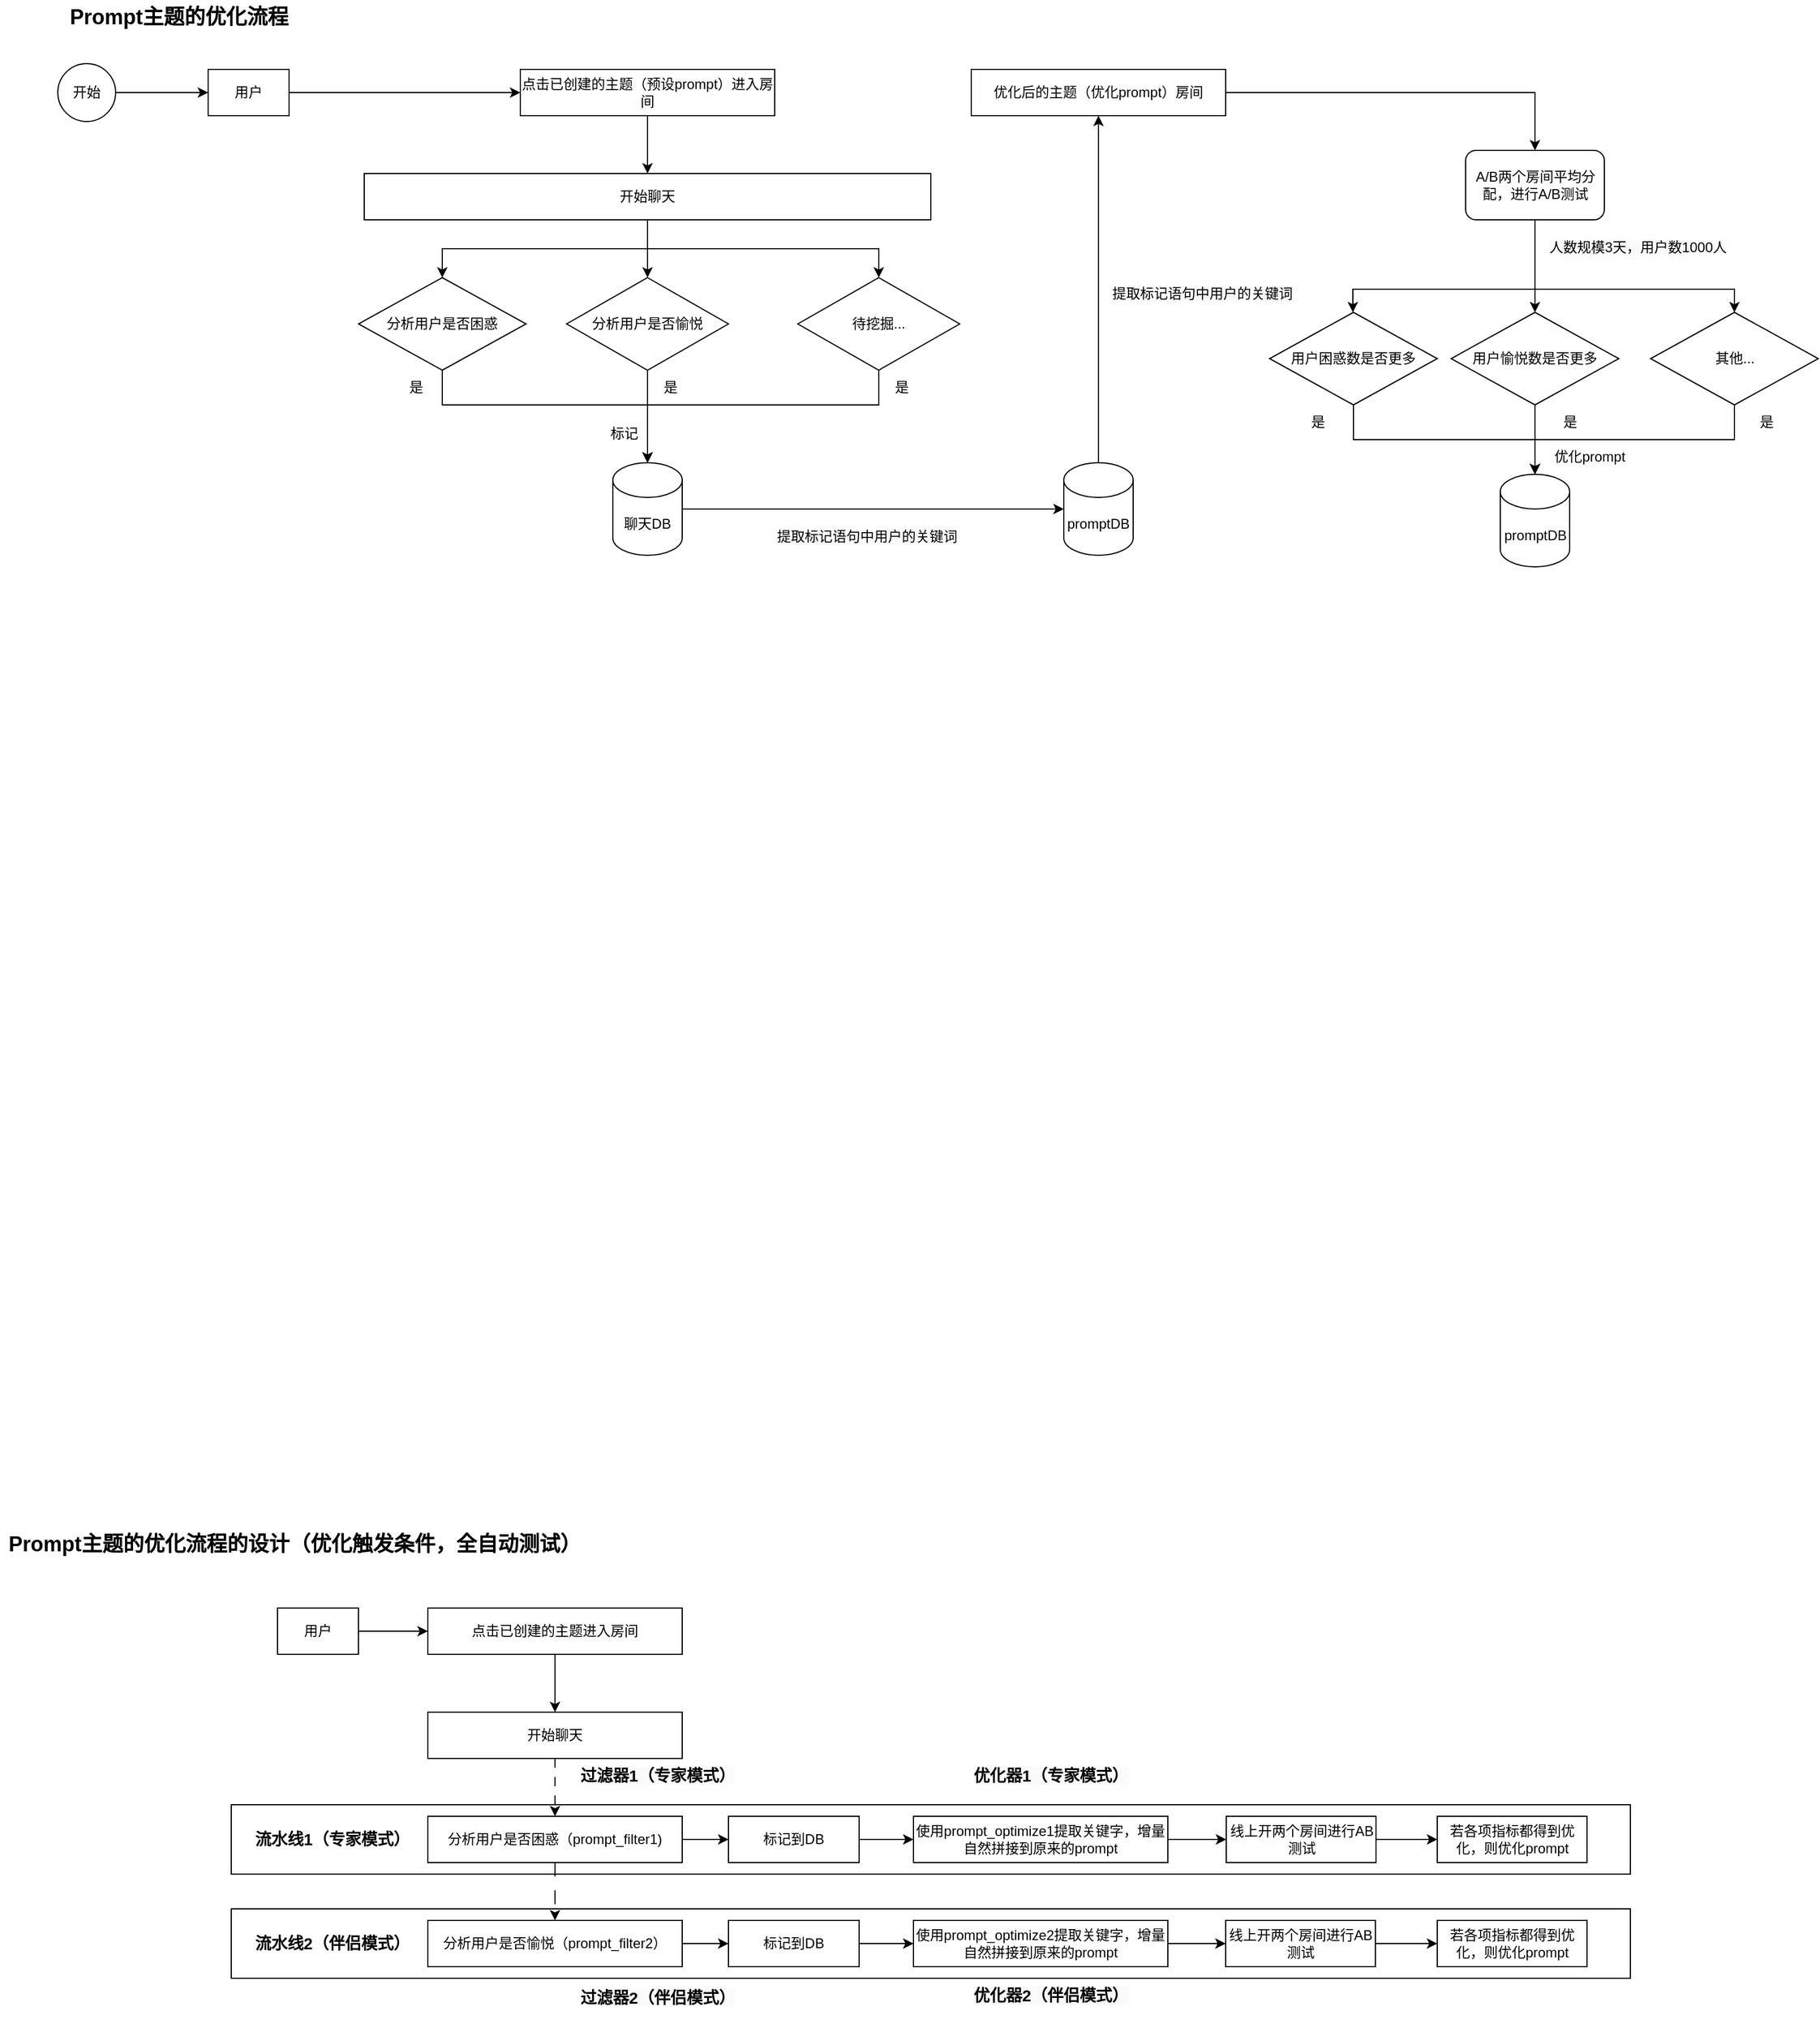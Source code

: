<mxfile version="22.1.16" type="github">
  <diagram name="第 1 页" id="3c7-YKSq7JLv_ibGxWt0">
    <mxGraphModel dx="1911" dy="666" grid="1" gridSize="10" guides="1" tooltips="1" connect="1" arrows="1" fold="1" page="1" pageScale="1" pageWidth="827" pageHeight="1169" math="0" shadow="0">
      <root>
        <mxCell id="0" />
        <mxCell id="1" parent="0" />
        <mxCell id="Y2pjcOXVoZPDimEb5wzu-3" style="edgeStyle=orthogonalEdgeStyle;rounded=0;orthogonalLoop=1;jettySize=auto;html=1;entryX=0;entryY=0.5;entryDx=0;entryDy=0;" edge="1" parent="1" source="CQSmMKJmLMmd6HDstxWm-1" target="Y2pjcOXVoZPDimEb5wzu-1">
          <mxGeometry relative="1" as="geometry" />
        </mxCell>
        <mxCell id="CQSmMKJmLMmd6HDstxWm-1" value="用户" style="rounded=0;whiteSpace=wrap;html=1;" parent="1" vertex="1">
          <mxGeometry x="130" y="110" width="70" height="40" as="geometry" />
        </mxCell>
        <mxCell id="Y2pjcOXVoZPDimEb5wzu-4" style="edgeStyle=orthogonalEdgeStyle;rounded=0;orthogonalLoop=1;jettySize=auto;html=1;entryX=0.5;entryY=0;entryDx=0;entryDy=0;" edge="1" parent="1" source="Y2pjcOXVoZPDimEb5wzu-1" target="Y2pjcOXVoZPDimEb5wzu-2">
          <mxGeometry relative="1" as="geometry" />
        </mxCell>
        <mxCell id="Y2pjcOXVoZPDimEb5wzu-1" value="点击已创建的主题（预设prompt）进入房间" style="rounded=0;whiteSpace=wrap;html=1;" vertex="1" parent="1">
          <mxGeometry x="400" y="110" width="220" height="40" as="geometry" />
        </mxCell>
        <mxCell id="Y2pjcOXVoZPDimEb5wzu-27" value="" style="edgeStyle=orthogonalEdgeStyle;rounded=0;orthogonalLoop=1;jettySize=auto;html=1;" edge="1" parent="1" source="Y2pjcOXVoZPDimEb5wzu-2" target="Y2pjcOXVoZPDimEb5wzu-26">
          <mxGeometry relative="1" as="geometry" />
        </mxCell>
        <mxCell id="Y2pjcOXVoZPDimEb5wzu-32" value="" style="edgeStyle=orthogonalEdgeStyle;rounded=0;orthogonalLoop=1;jettySize=auto;html=1;" edge="1" parent="1" source="Y2pjcOXVoZPDimEb5wzu-2" target="Y2pjcOXVoZPDimEb5wzu-28">
          <mxGeometry relative="1" as="geometry" />
        </mxCell>
        <mxCell id="Y2pjcOXVoZPDimEb5wzu-33" style="edgeStyle=orthogonalEdgeStyle;rounded=0;orthogonalLoop=1;jettySize=auto;html=1;entryX=0.5;entryY=0;entryDx=0;entryDy=0;" edge="1" parent="1" source="Y2pjcOXVoZPDimEb5wzu-2" target="Y2pjcOXVoZPDimEb5wzu-31">
          <mxGeometry relative="1" as="geometry" />
        </mxCell>
        <mxCell id="Y2pjcOXVoZPDimEb5wzu-2" value="开始聊天" style="rounded=0;whiteSpace=wrap;html=1;" vertex="1" parent="1">
          <mxGeometry x="265" y="200" width="490" height="40" as="geometry" />
        </mxCell>
        <mxCell id="Y2pjcOXVoZPDimEb5wzu-13" value="" style="rounded=0;whiteSpace=wrap;html=1;" vertex="1" parent="1">
          <mxGeometry x="150" y="1700" width="1210" height="60" as="geometry" />
        </mxCell>
        <mxCell id="Y2pjcOXVoZPDimEb5wzu-14" style="edgeStyle=orthogonalEdgeStyle;rounded=0;orthogonalLoop=1;jettySize=auto;html=1;entryX=0;entryY=0.5;entryDx=0;entryDy=0;" edge="1" parent="1" source="Y2pjcOXVoZPDimEb5wzu-15" target="Y2pjcOXVoZPDimEb5wzu-17">
          <mxGeometry relative="1" as="geometry" />
        </mxCell>
        <mxCell id="Y2pjcOXVoZPDimEb5wzu-15" value="用户" style="rounded=0;whiteSpace=wrap;html=1;" vertex="1" parent="1">
          <mxGeometry x="190" y="1440" width="70" height="40" as="geometry" />
        </mxCell>
        <mxCell id="Y2pjcOXVoZPDimEb5wzu-16" style="edgeStyle=orthogonalEdgeStyle;rounded=0;orthogonalLoop=1;jettySize=auto;html=1;entryX=0.5;entryY=0;entryDx=0;entryDy=0;" edge="1" parent="1" source="Y2pjcOXVoZPDimEb5wzu-17" target="Y2pjcOXVoZPDimEb5wzu-20">
          <mxGeometry relative="1" as="geometry" />
        </mxCell>
        <mxCell id="Y2pjcOXVoZPDimEb5wzu-17" value="点击已创建的主题进入房间" style="rounded=0;whiteSpace=wrap;html=1;" vertex="1" parent="1">
          <mxGeometry x="320" y="1440" width="220" height="40" as="geometry" />
        </mxCell>
        <mxCell id="Y2pjcOXVoZPDimEb5wzu-18" value="" style="rounded=0;whiteSpace=wrap;html=1;" vertex="1" parent="1">
          <mxGeometry x="150" y="1610" width="1210" height="60" as="geometry" />
        </mxCell>
        <mxCell id="Y2pjcOXVoZPDimEb5wzu-19" value="" style="edgeStyle=orthogonalEdgeStyle;rounded=0;orthogonalLoop=1;jettySize=auto;html=1;dashed=1;dashPattern=8 8;" edge="1" parent="1" source="Y2pjcOXVoZPDimEb5wzu-20" target="Y2pjcOXVoZPDimEb5wzu-22">
          <mxGeometry relative="1" as="geometry" />
        </mxCell>
        <mxCell id="Y2pjcOXVoZPDimEb5wzu-20" value="开始聊天" style="rounded=0;whiteSpace=wrap;html=1;" vertex="1" parent="1">
          <mxGeometry x="320" y="1530" width="220" height="40" as="geometry" />
        </mxCell>
        <mxCell id="Y2pjcOXVoZPDimEb5wzu-21" value="" style="edgeStyle=orthogonalEdgeStyle;rounded=0;orthogonalLoop=1;jettySize=auto;html=1;dashed=1;dashPattern=12 12;" edge="1" parent="1" source="Y2pjcOXVoZPDimEb5wzu-22" target="Y2pjcOXVoZPDimEb5wzu-24">
          <mxGeometry relative="1" as="geometry" />
        </mxCell>
        <mxCell id="Y2pjcOXVoZPDimEb5wzu-90" value="" style="edgeStyle=orthogonalEdgeStyle;rounded=0;orthogonalLoop=1;jettySize=auto;html=1;" edge="1" parent="1" source="Y2pjcOXVoZPDimEb5wzu-22" target="Y2pjcOXVoZPDimEb5wzu-81">
          <mxGeometry relative="1" as="geometry" />
        </mxCell>
        <mxCell id="Y2pjcOXVoZPDimEb5wzu-22" value="分析用户是否困惑（prompt_filter1)" style="rounded=0;whiteSpace=wrap;html=1;" vertex="1" parent="1">
          <mxGeometry x="320" y="1620" width="220" height="40" as="geometry" />
        </mxCell>
        <mxCell id="Y2pjcOXVoZPDimEb5wzu-23" value="&lt;font style=&quot;font-size: 14px;&quot;&gt;流水线1（专家模式）&lt;/font&gt;" style="text;html=1;strokeColor=none;fillColor=none;align=center;verticalAlign=middle;whiteSpace=wrap;rounded=0;fontStyle=1" vertex="1" parent="1">
          <mxGeometry x="165" y="1625" width="145" height="30" as="geometry" />
        </mxCell>
        <mxCell id="Y2pjcOXVoZPDimEb5wzu-92" value="" style="edgeStyle=orthogonalEdgeStyle;rounded=0;orthogonalLoop=1;jettySize=auto;html=1;" edge="1" parent="1" source="Y2pjcOXVoZPDimEb5wzu-24" target="Y2pjcOXVoZPDimEb5wzu-84">
          <mxGeometry relative="1" as="geometry" />
        </mxCell>
        <mxCell id="Y2pjcOXVoZPDimEb5wzu-24" value="分析用户是否愉悦（prompt_filter2）" style="rounded=0;whiteSpace=wrap;html=1;" vertex="1" parent="1">
          <mxGeometry x="320" y="1710" width="220" height="40" as="geometry" />
        </mxCell>
        <mxCell id="Y2pjcOXVoZPDimEb5wzu-25" value="&lt;font style=&quot;font-size: 14px;&quot;&gt;流水线2（伴侣模式）&lt;/font&gt;" style="text;html=1;strokeColor=none;fillColor=none;align=center;verticalAlign=middle;whiteSpace=wrap;rounded=0;fontStyle=1" vertex="1" parent="1">
          <mxGeometry x="165" y="1715" width="145" height="30" as="geometry" />
        </mxCell>
        <mxCell id="Y2pjcOXVoZPDimEb5wzu-26" value="分析用户是否困惑" style="rhombus;whiteSpace=wrap;html=1;" vertex="1" parent="1">
          <mxGeometry x="260" y="290" width="145" height="80" as="geometry" />
        </mxCell>
        <mxCell id="Y2pjcOXVoZPDimEb5wzu-28" value="分析用户是否愉悦" style="rhombus;whiteSpace=wrap;html=1;" vertex="1" parent="1">
          <mxGeometry x="440" y="290" width="140" height="80" as="geometry" />
        </mxCell>
        <mxCell id="Y2pjcOXVoZPDimEb5wzu-37" style="edgeStyle=orthogonalEdgeStyle;rounded=0;orthogonalLoop=1;jettySize=auto;html=1;" edge="1" parent="1" source="Y2pjcOXVoZPDimEb5wzu-31" target="Y2pjcOXVoZPDimEb5wzu-34">
          <mxGeometry relative="1" as="geometry">
            <Array as="points">
              <mxPoint x="710" y="400" />
              <mxPoint x="510" y="400" />
            </Array>
          </mxGeometry>
        </mxCell>
        <mxCell id="Y2pjcOXVoZPDimEb5wzu-31" value="待挖掘..." style="rhombus;whiteSpace=wrap;html=1;" vertex="1" parent="1">
          <mxGeometry x="640" y="290" width="140" height="80" as="geometry" />
        </mxCell>
        <mxCell id="Y2pjcOXVoZPDimEb5wzu-44" style="edgeStyle=orthogonalEdgeStyle;rounded=0;orthogonalLoop=1;jettySize=auto;html=1;entryX=0;entryY=0.5;entryDx=0;entryDy=0;entryPerimeter=0;" edge="1" parent="1" source="Y2pjcOXVoZPDimEb5wzu-34" target="Y2pjcOXVoZPDimEb5wzu-46">
          <mxGeometry relative="1" as="geometry">
            <mxPoint x="670" y="490" as="targetPoint" />
          </mxGeometry>
        </mxCell>
        <mxCell id="Y2pjcOXVoZPDimEb5wzu-34" value="聊天DB" style="shape=cylinder3;whiteSpace=wrap;html=1;boundedLbl=1;backgroundOutline=1;size=15;" vertex="1" parent="1">
          <mxGeometry x="480" y="450" width="60" height="80" as="geometry" />
        </mxCell>
        <mxCell id="Y2pjcOXVoZPDimEb5wzu-35" style="edgeStyle=orthogonalEdgeStyle;rounded=0;orthogonalLoop=1;jettySize=auto;html=1;entryX=0.5;entryY=0;entryDx=0;entryDy=0;entryPerimeter=0;" edge="1" parent="1" source="Y2pjcOXVoZPDimEb5wzu-26" target="Y2pjcOXVoZPDimEb5wzu-34">
          <mxGeometry relative="1" as="geometry">
            <Array as="points">
              <mxPoint x="333" y="400" />
              <mxPoint x="510" y="400" />
            </Array>
          </mxGeometry>
        </mxCell>
        <mxCell id="Y2pjcOXVoZPDimEb5wzu-36" style="edgeStyle=orthogonalEdgeStyle;rounded=0;orthogonalLoop=1;jettySize=auto;html=1;exitX=0.5;exitY=1;exitDx=0;exitDy=0;entryX=0.5;entryY=0;entryDx=0;entryDy=0;entryPerimeter=0;" edge="1" parent="1" source="Y2pjcOXVoZPDimEb5wzu-28" target="Y2pjcOXVoZPDimEb5wzu-34">
          <mxGeometry relative="1" as="geometry" />
        </mxCell>
        <mxCell id="Y2pjcOXVoZPDimEb5wzu-38" value="是" style="text;html=1;strokeColor=none;fillColor=none;align=center;verticalAlign=middle;whiteSpace=wrap;rounded=0;" vertex="1" parent="1">
          <mxGeometry x="280" y="370" width="60" height="30" as="geometry" />
        </mxCell>
        <mxCell id="Y2pjcOXVoZPDimEb5wzu-39" value="是" style="text;html=1;strokeColor=none;fillColor=none;align=center;verticalAlign=middle;whiteSpace=wrap;rounded=0;" vertex="1" parent="1">
          <mxGeometry x="500" y="370" width="60" height="30" as="geometry" />
        </mxCell>
        <mxCell id="Y2pjcOXVoZPDimEb5wzu-40" value="是" style="text;html=1;strokeColor=none;fillColor=none;align=center;verticalAlign=middle;whiteSpace=wrap;rounded=0;" vertex="1" parent="1">
          <mxGeometry x="700" y="370" width="60" height="30" as="geometry" />
        </mxCell>
        <mxCell id="Y2pjcOXVoZPDimEb5wzu-41" value="标记" style="text;html=1;strokeColor=none;fillColor=none;align=center;verticalAlign=middle;whiteSpace=wrap;rounded=0;" vertex="1" parent="1">
          <mxGeometry x="460" y="410" width="60" height="30" as="geometry" />
        </mxCell>
        <mxCell id="Y2pjcOXVoZPDimEb5wzu-51" style="edgeStyle=orthogonalEdgeStyle;rounded=0;orthogonalLoop=1;jettySize=auto;html=1;" edge="1" parent="1" source="Y2pjcOXVoZPDimEb5wzu-46" target="Y2pjcOXVoZPDimEb5wzu-50">
          <mxGeometry relative="1" as="geometry" />
        </mxCell>
        <mxCell id="Y2pjcOXVoZPDimEb5wzu-46" value="promptDB" style="shape=cylinder3;whiteSpace=wrap;html=1;boundedLbl=1;backgroundOutline=1;size=15;" vertex="1" parent="1">
          <mxGeometry x="870" y="450" width="60" height="80" as="geometry" />
        </mxCell>
        <mxCell id="Y2pjcOXVoZPDimEb5wzu-47" value="&lt;span style=&quot;color: rgb(0, 0, 0); font-family: Helvetica; font-size: 12px; font-style: normal; font-variant-ligatures: normal; font-variant-caps: normal; font-weight: 400; letter-spacing: normal; orphans: 2; text-align: center; text-indent: 0px; text-transform: none; widows: 2; word-spacing: 0px; -webkit-text-stroke-width: 0px; background-color: rgb(251, 251, 251); text-decoration-thickness: initial; text-decoration-style: initial; text-decoration-color: initial; float: none; display: inline !important;&quot;&gt;提取标记语句中用户的关键词&lt;/span&gt;" style="text;whiteSpace=wrap;html=1;" vertex="1" parent="1">
          <mxGeometry x="620" y="500" width="160" height="40" as="geometry" />
        </mxCell>
        <mxCell id="Y2pjcOXVoZPDimEb5wzu-49" value="&lt;span style=&quot;color: rgb(0, 0, 0); font-family: Helvetica; font-size: 12px; font-style: normal; font-variant-ligatures: normal; font-variant-caps: normal; font-weight: 400; letter-spacing: normal; orphans: 2; text-align: center; text-indent: 0px; text-transform: none; widows: 2; word-spacing: 0px; -webkit-text-stroke-width: 0px; background-color: rgb(251, 251, 251); text-decoration-thickness: initial; text-decoration-style: initial; text-decoration-color: initial; float: none; display: inline !important;&quot;&gt;提取标记语句中用户的关键词&lt;/span&gt;" style="text;whiteSpace=wrap;html=1;" vertex="1" parent="1">
          <mxGeometry x="910" y="290" width="160" height="30" as="geometry" />
        </mxCell>
        <mxCell id="Y2pjcOXVoZPDimEb5wzu-56" style="edgeStyle=orthogonalEdgeStyle;rounded=0;orthogonalLoop=1;jettySize=auto;html=1;entryX=0.5;entryY=0;entryDx=0;entryDy=0;" edge="1" parent="1" source="Y2pjcOXVoZPDimEb5wzu-50" target="Y2pjcOXVoZPDimEb5wzu-55">
          <mxGeometry relative="1" as="geometry" />
        </mxCell>
        <mxCell id="Y2pjcOXVoZPDimEb5wzu-50" value="优化后的主题（优化prompt）房间" style="rounded=0;whiteSpace=wrap;html=1;" vertex="1" parent="1">
          <mxGeometry x="790" y="110" width="220" height="40" as="geometry" />
        </mxCell>
        <mxCell id="Y2pjcOXVoZPDimEb5wzu-53" style="edgeStyle=orthogonalEdgeStyle;rounded=0;orthogonalLoop=1;jettySize=auto;html=1;entryX=0;entryY=0.5;entryDx=0;entryDy=0;" edge="1" parent="1" source="Y2pjcOXVoZPDimEb5wzu-52" target="CQSmMKJmLMmd6HDstxWm-1">
          <mxGeometry relative="1" as="geometry" />
        </mxCell>
        <mxCell id="Y2pjcOXVoZPDimEb5wzu-52" value="开始" style="ellipse;whiteSpace=wrap;html=1;aspect=fixed;" vertex="1" parent="1">
          <mxGeometry y="105" width="50" height="50" as="geometry" />
        </mxCell>
        <mxCell id="Y2pjcOXVoZPDimEb5wzu-60" style="edgeStyle=orthogonalEdgeStyle;rounded=0;orthogonalLoop=1;jettySize=auto;html=1;exitX=0.5;exitY=1;exitDx=0;exitDy=0;entryX=0.5;entryY=0;entryDx=0;entryDy=0;" edge="1" parent="1" source="Y2pjcOXVoZPDimEb5wzu-55">
          <mxGeometry relative="1" as="geometry">
            <mxPoint x="1120" y="320" as="targetPoint" />
            <Array as="points">
              <mxPoint x="1277.5" y="300" />
              <mxPoint x="1120.5" y="300" />
            </Array>
          </mxGeometry>
        </mxCell>
        <mxCell id="Y2pjcOXVoZPDimEb5wzu-63" style="edgeStyle=orthogonalEdgeStyle;rounded=0;orthogonalLoop=1;jettySize=auto;html=1;entryX=0.5;entryY=0;entryDx=0;entryDy=0;" edge="1" parent="1" source="Y2pjcOXVoZPDimEb5wzu-55" target="Y2pjcOXVoZPDimEb5wzu-58">
          <mxGeometry relative="1" as="geometry" />
        </mxCell>
        <mxCell id="Y2pjcOXVoZPDimEb5wzu-64" style="edgeStyle=orthogonalEdgeStyle;rounded=0;orthogonalLoop=1;jettySize=auto;html=1;entryX=0.5;entryY=0;entryDx=0;entryDy=0;" edge="1" parent="1" source="Y2pjcOXVoZPDimEb5wzu-55" target="Y2pjcOXVoZPDimEb5wzu-59">
          <mxGeometry relative="1" as="geometry">
            <Array as="points">
              <mxPoint x="1277.5" y="300" />
              <mxPoint x="1450.5" y="300" />
            </Array>
          </mxGeometry>
        </mxCell>
        <mxCell id="Y2pjcOXVoZPDimEb5wzu-55" value="A/B两个房间平均分配，进行A/B测试" style="rounded=1;whiteSpace=wrap;html=1;" vertex="1" parent="1">
          <mxGeometry x="1217.5" y="180" width="120" height="60" as="geometry" />
        </mxCell>
        <mxCell id="Y2pjcOXVoZPDimEb5wzu-57" value="用户困惑数是否更多" style="rhombus;whiteSpace=wrap;html=1;" vertex="1" parent="1">
          <mxGeometry x="1048" y="320" width="145" height="80" as="geometry" />
        </mxCell>
        <mxCell id="Y2pjcOXVoZPDimEb5wzu-58" value="用户愉悦数是否更多" style="rhombus;whiteSpace=wrap;html=1;" vertex="1" parent="1">
          <mxGeometry x="1205" y="320" width="145" height="80" as="geometry" />
        </mxCell>
        <mxCell id="Y2pjcOXVoZPDimEb5wzu-59" value="其他..." style="rhombus;whiteSpace=wrap;html=1;" vertex="1" parent="1">
          <mxGeometry x="1377.5" y="320" width="145" height="80" as="geometry" />
        </mxCell>
        <mxCell id="Y2pjcOXVoZPDimEb5wzu-65" value="&lt;span style=&quot;color: rgb(0, 0, 0); font-family: Helvetica; font-size: 12px; font-style: normal; font-variant-ligatures: normal; font-variant-caps: normal; font-weight: 400; letter-spacing: normal; orphans: 2; text-align: center; text-indent: 0px; text-transform: none; widows: 2; word-spacing: 0px; -webkit-text-stroke-width: 0px; background-color: rgb(251, 251, 251); text-decoration-thickness: initial; text-decoration-style: initial; text-decoration-color: initial; float: none; display: inline !important;&quot;&gt;人数规模3天，用户数1000人&lt;/span&gt;" style="text;whiteSpace=wrap;html=1;" vertex="1" parent="1">
          <mxGeometry x="1287.5" y="250" width="160" height="30" as="geometry" />
        </mxCell>
        <mxCell id="Y2pjcOXVoZPDimEb5wzu-66" value="&lt;font style=&quot;font-size: 18px;&quot;&gt;&lt;b&gt;Prompt主题的优化流程&lt;/b&gt;&lt;/font&gt;" style="text;html=1;strokeColor=none;fillColor=none;align=center;verticalAlign=middle;whiteSpace=wrap;rounded=0;" vertex="1" parent="1">
          <mxGeometry y="50" width="210" height="30" as="geometry" />
        </mxCell>
        <mxCell id="Y2pjcOXVoZPDimEb5wzu-67" value="&lt;font style=&quot;font-size: 18px;&quot;&gt;&lt;b&gt;Prompt主题的优化流程的设计（优化触发条件，全自动测试）&lt;/b&gt;&lt;/font&gt;" style="text;html=1;strokeColor=none;fillColor=none;align=center;verticalAlign=middle;whiteSpace=wrap;rounded=0;" vertex="1" parent="1">
          <mxGeometry x="-50" y="1370" width="510" height="30" as="geometry" />
        </mxCell>
        <mxCell id="Y2pjcOXVoZPDimEb5wzu-68" value="promptDB" style="shape=cylinder3;whiteSpace=wrap;html=1;boundedLbl=1;backgroundOutline=1;size=15;" vertex="1" parent="1">
          <mxGeometry x="1247.5" y="460" width="60" height="80" as="geometry" />
        </mxCell>
        <mxCell id="Y2pjcOXVoZPDimEb5wzu-69" style="edgeStyle=orthogonalEdgeStyle;rounded=0;orthogonalLoop=1;jettySize=auto;html=1;exitX=0.5;exitY=1;exitDx=0;exitDy=0;entryX=0.5;entryY=0;entryDx=0;entryDy=0;entryPerimeter=0;" edge="1" parent="1" source="Y2pjcOXVoZPDimEb5wzu-57" target="Y2pjcOXVoZPDimEb5wzu-68">
          <mxGeometry relative="1" as="geometry">
            <Array as="points">
              <mxPoint x="1120" y="430" />
              <mxPoint x="1278" y="430" />
            </Array>
          </mxGeometry>
        </mxCell>
        <mxCell id="Y2pjcOXVoZPDimEb5wzu-71" style="edgeStyle=orthogonalEdgeStyle;rounded=0;orthogonalLoop=1;jettySize=auto;html=1;entryX=0.5;entryY=0;entryDx=0;entryDy=0;entryPerimeter=0;" edge="1" parent="1" source="Y2pjcOXVoZPDimEb5wzu-59" target="Y2pjcOXVoZPDimEb5wzu-68">
          <mxGeometry relative="1" as="geometry">
            <Array as="points">
              <mxPoint x="1450" y="430" />
              <mxPoint x="1278" y="430" />
            </Array>
          </mxGeometry>
        </mxCell>
        <mxCell id="Y2pjcOXVoZPDimEb5wzu-72" style="edgeStyle=orthogonalEdgeStyle;rounded=0;orthogonalLoop=1;jettySize=auto;html=1;entryX=0.5;entryY=0;entryDx=0;entryDy=0;entryPerimeter=0;" edge="1" parent="1" source="Y2pjcOXVoZPDimEb5wzu-58" target="Y2pjcOXVoZPDimEb5wzu-68">
          <mxGeometry relative="1" as="geometry" />
        </mxCell>
        <mxCell id="Y2pjcOXVoZPDimEb5wzu-74" value="是" style="text;html=1;strokeColor=none;fillColor=none;align=center;verticalAlign=middle;whiteSpace=wrap;rounded=0;" vertex="1" parent="1">
          <mxGeometry x="1060" y="400" width="60" height="30" as="geometry" />
        </mxCell>
        <mxCell id="Y2pjcOXVoZPDimEb5wzu-75" value="是" style="text;html=1;strokeColor=none;fillColor=none;align=center;verticalAlign=middle;whiteSpace=wrap;rounded=0;" vertex="1" parent="1">
          <mxGeometry x="1277.5" y="400" width="60" height="30" as="geometry" />
        </mxCell>
        <mxCell id="Y2pjcOXVoZPDimEb5wzu-78" value="是" style="text;html=1;strokeColor=none;fillColor=none;align=center;verticalAlign=middle;whiteSpace=wrap;rounded=0;" vertex="1" parent="1">
          <mxGeometry x="1447.5" y="400" width="60" height="30" as="geometry" />
        </mxCell>
        <mxCell id="Y2pjcOXVoZPDimEb5wzu-79" value="优化prompt" style="text;html=1;strokeColor=none;fillColor=none;align=center;verticalAlign=middle;whiteSpace=wrap;rounded=0;" vertex="1" parent="1">
          <mxGeometry x="1260" y="430" width="130" height="30" as="geometry" />
        </mxCell>
        <mxCell id="Y2pjcOXVoZPDimEb5wzu-91" value="" style="edgeStyle=orthogonalEdgeStyle;rounded=0;orthogonalLoop=1;jettySize=auto;html=1;" edge="1" parent="1" source="Y2pjcOXVoZPDimEb5wzu-81" target="Y2pjcOXVoZPDimEb5wzu-82">
          <mxGeometry relative="1" as="geometry" />
        </mxCell>
        <mxCell id="Y2pjcOXVoZPDimEb5wzu-81" value="标记到DB" style="rounded=0;whiteSpace=wrap;html=1;" vertex="1" parent="1">
          <mxGeometry x="580" y="1620" width="113" height="40" as="geometry" />
        </mxCell>
        <mxCell id="Y2pjcOXVoZPDimEb5wzu-94" value="" style="edgeStyle=orthogonalEdgeStyle;rounded=0;orthogonalLoop=1;jettySize=auto;html=1;" edge="1" parent="1" source="Y2pjcOXVoZPDimEb5wzu-82" target="Y2pjcOXVoZPDimEb5wzu-83">
          <mxGeometry relative="1" as="geometry" />
        </mxCell>
        <mxCell id="Y2pjcOXVoZPDimEb5wzu-82" value="使用prompt_optimize1提取关键字，增量自然拼接到原来的prompt" style="rounded=0;whiteSpace=wrap;html=1;" vertex="1" parent="1">
          <mxGeometry x="740" y="1620" width="220" height="40" as="geometry" />
        </mxCell>
        <mxCell id="Y2pjcOXVoZPDimEb5wzu-96" value="" style="edgeStyle=orthogonalEdgeStyle;rounded=0;orthogonalLoop=1;jettySize=auto;html=1;" edge="1" parent="1" source="Y2pjcOXVoZPDimEb5wzu-83" target="Y2pjcOXVoZPDimEb5wzu-87">
          <mxGeometry relative="1" as="geometry" />
        </mxCell>
        <mxCell id="Y2pjcOXVoZPDimEb5wzu-83" value="线上开两个房间进行AB测试" style="rounded=0;whiteSpace=wrap;html=1;" vertex="1" parent="1">
          <mxGeometry x="1010.5" y="1620" width="129.5" height="40" as="geometry" />
        </mxCell>
        <mxCell id="Y2pjcOXVoZPDimEb5wzu-93" value="" style="edgeStyle=orthogonalEdgeStyle;rounded=0;orthogonalLoop=1;jettySize=auto;html=1;" edge="1" parent="1" source="Y2pjcOXVoZPDimEb5wzu-84" target="Y2pjcOXVoZPDimEb5wzu-85">
          <mxGeometry relative="1" as="geometry" />
        </mxCell>
        <mxCell id="Y2pjcOXVoZPDimEb5wzu-84" value="标记到DB" style="rounded=0;whiteSpace=wrap;html=1;" vertex="1" parent="1">
          <mxGeometry x="580" y="1710" width="113" height="40" as="geometry" />
        </mxCell>
        <mxCell id="Y2pjcOXVoZPDimEb5wzu-95" value="" style="edgeStyle=orthogonalEdgeStyle;rounded=0;orthogonalLoop=1;jettySize=auto;html=1;" edge="1" parent="1" source="Y2pjcOXVoZPDimEb5wzu-85" target="Y2pjcOXVoZPDimEb5wzu-86">
          <mxGeometry relative="1" as="geometry" />
        </mxCell>
        <mxCell id="Y2pjcOXVoZPDimEb5wzu-85" value="使用prompt_optimize2提取关键字，增量自然拼接到原来的prompt" style="rounded=0;whiteSpace=wrap;html=1;" vertex="1" parent="1">
          <mxGeometry x="740" y="1710" width="220" height="40" as="geometry" />
        </mxCell>
        <mxCell id="Y2pjcOXVoZPDimEb5wzu-97" value="" style="edgeStyle=orthogonalEdgeStyle;rounded=0;orthogonalLoop=1;jettySize=auto;html=1;" edge="1" parent="1" source="Y2pjcOXVoZPDimEb5wzu-86" target="Y2pjcOXVoZPDimEb5wzu-88">
          <mxGeometry relative="1" as="geometry" />
        </mxCell>
        <mxCell id="Y2pjcOXVoZPDimEb5wzu-86" value="线上开两个房间进行AB测试" style="rounded=0;whiteSpace=wrap;html=1;" vertex="1" parent="1">
          <mxGeometry x="1010" y="1710" width="129.5" height="40" as="geometry" />
        </mxCell>
        <mxCell id="Y2pjcOXVoZPDimEb5wzu-87" value="若各项指标都得到优化，则优化prompt" style="rounded=0;whiteSpace=wrap;html=1;" vertex="1" parent="1">
          <mxGeometry x="1193" y="1620" width="129.5" height="40" as="geometry" />
        </mxCell>
        <mxCell id="Y2pjcOXVoZPDimEb5wzu-88" value="若各项指标都得到优化，则优化prompt" style="rounded=0;whiteSpace=wrap;html=1;" vertex="1" parent="1">
          <mxGeometry x="1193" y="1710" width="129.5" height="40" as="geometry" />
        </mxCell>
        <mxCell id="Y2pjcOXVoZPDimEb5wzu-98" value="&lt;span style=&quot;color: rgb(0, 0, 0); font-family: Helvetica; font-size: 14px; font-style: normal; font-variant-ligatures: normal; font-variant-caps: normal; font-weight: 700; letter-spacing: normal; orphans: 2; text-align: center; text-indent: 0px; text-transform: none; widows: 2; word-spacing: 0px; -webkit-text-stroke-width: 0px; background-color: rgb(251, 251, 251); text-decoration-thickness: initial; text-decoration-style: initial; text-decoration-color: initial; float: none; display: inline !important;&quot;&gt;过滤器1（专家模式）&lt;/span&gt;" style="text;whiteSpace=wrap;html=1;" vertex="1" parent="1">
          <mxGeometry x="450" y="1570" width="170" height="40" as="geometry" />
        </mxCell>
        <mxCell id="Y2pjcOXVoZPDimEb5wzu-99" value="&lt;span style=&quot;color: rgb(0, 0, 0); font-family: Helvetica; font-size: 14px; font-style: normal; font-variant-ligatures: normal; font-variant-caps: normal; font-weight: 700; letter-spacing: normal; orphans: 2; text-align: center; text-indent: 0px; text-transform: none; widows: 2; word-spacing: 0px; -webkit-text-stroke-width: 0px; background-color: rgb(251, 251, 251); text-decoration-thickness: initial; text-decoration-style: initial; text-decoration-color: initial; float: none; display: inline !important;&quot;&gt;过滤器2（伴侣模式）&lt;/span&gt;" style="text;whiteSpace=wrap;html=1;" vertex="1" parent="1">
          <mxGeometry x="450" y="1762" width="170" height="40" as="geometry" />
        </mxCell>
        <mxCell id="Y2pjcOXVoZPDimEb5wzu-100" value="&lt;span style=&quot;color: rgb(0, 0, 0); font-family: Helvetica; font-size: 14px; font-style: normal; font-variant-ligatures: normal; font-variant-caps: normal; font-weight: 700; letter-spacing: normal; orphans: 2; text-align: center; text-indent: 0px; text-transform: none; widows: 2; word-spacing: 0px; -webkit-text-stroke-width: 0px; background-color: rgb(251, 251, 251); text-decoration-thickness: initial; text-decoration-style: initial; text-decoration-color: initial; float: none; display: inline !important;&quot;&gt;优化器2（伴侣模式）&lt;/span&gt;" style="text;whiteSpace=wrap;html=1;" vertex="1" parent="1">
          <mxGeometry x="790" y="1760" width="170" height="40" as="geometry" />
        </mxCell>
        <mxCell id="Y2pjcOXVoZPDimEb5wzu-101" value="&lt;span style=&quot;color: rgb(0, 0, 0); font-family: Helvetica; font-size: 14px; font-style: normal; font-variant-ligatures: normal; font-variant-caps: normal; font-weight: 700; letter-spacing: normal; orphans: 2; text-align: center; text-indent: 0px; text-transform: none; widows: 2; word-spacing: 0px; -webkit-text-stroke-width: 0px; background-color: rgb(251, 251, 251); text-decoration-thickness: initial; text-decoration-style: initial; text-decoration-color: initial; float: none; display: inline !important;&quot;&gt;优化器1（专家模式）&lt;/span&gt;" style="text;whiteSpace=wrap;html=1;" vertex="1" parent="1">
          <mxGeometry x="790" y="1570" width="170" height="40" as="geometry" />
        </mxCell>
      </root>
    </mxGraphModel>
  </diagram>
</mxfile>

